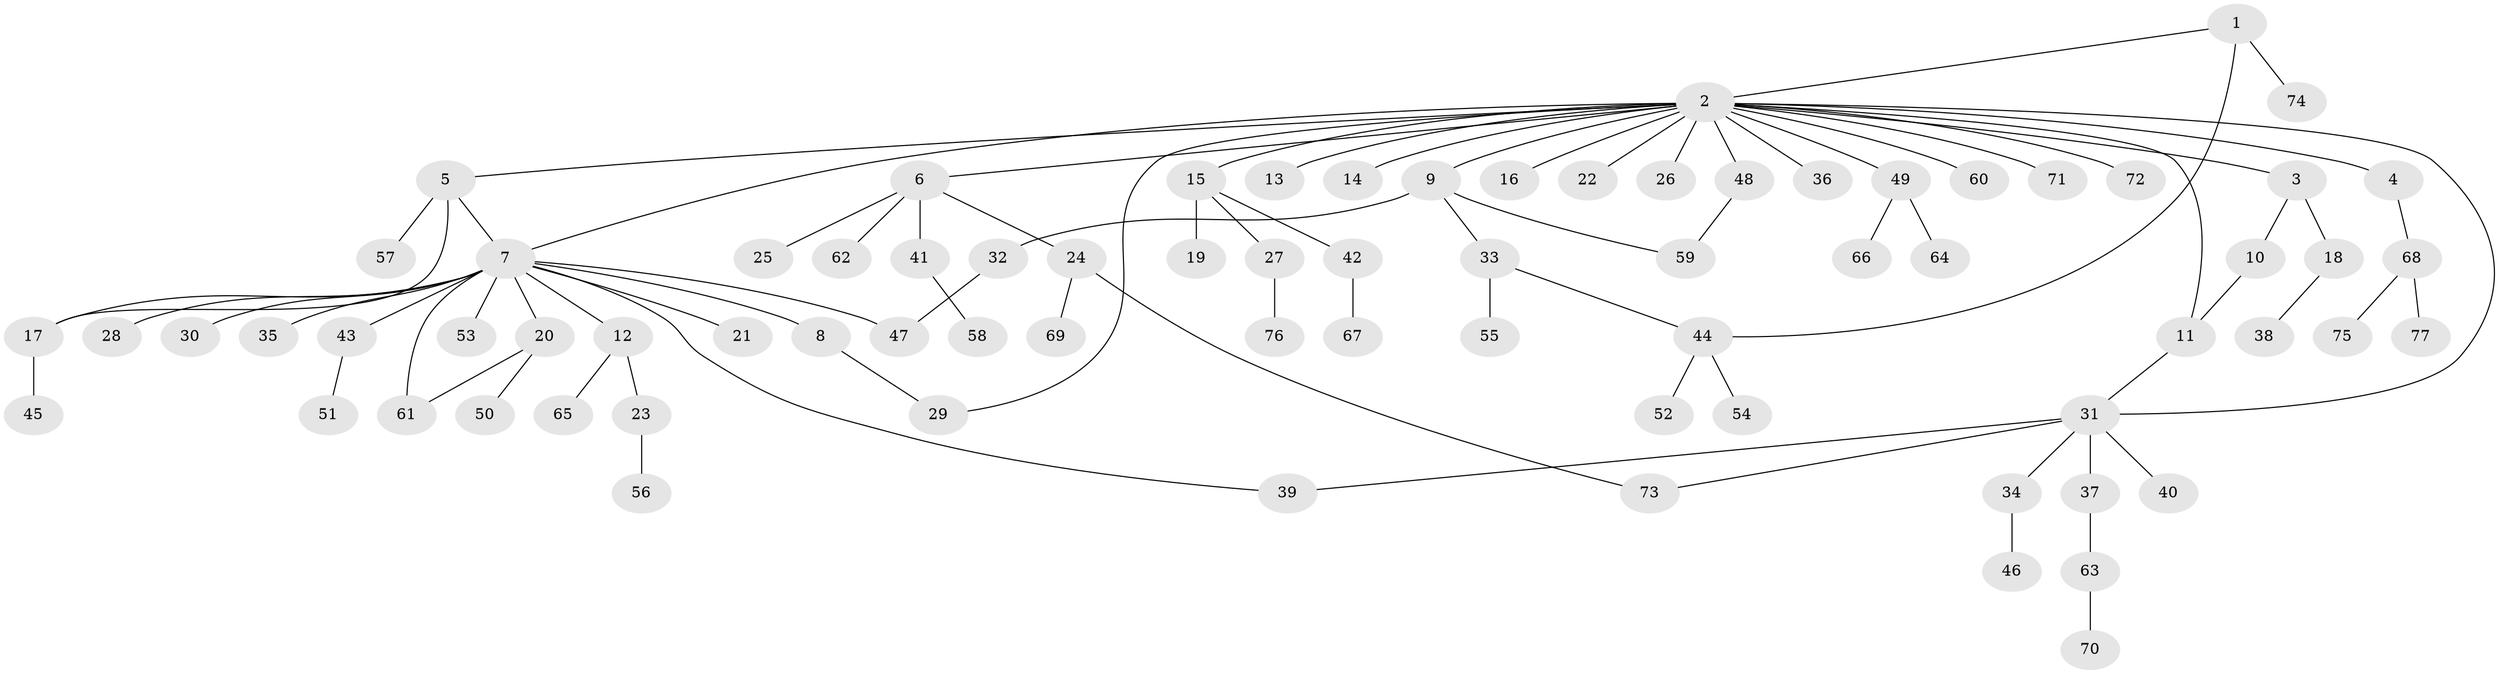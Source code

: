 // Generated by graph-tools (version 1.1) at 2025/14/03/09/25 04:14:33]
// undirected, 77 vertices, 87 edges
graph export_dot {
graph [start="1"]
  node [color=gray90,style=filled];
  1;
  2;
  3;
  4;
  5;
  6;
  7;
  8;
  9;
  10;
  11;
  12;
  13;
  14;
  15;
  16;
  17;
  18;
  19;
  20;
  21;
  22;
  23;
  24;
  25;
  26;
  27;
  28;
  29;
  30;
  31;
  32;
  33;
  34;
  35;
  36;
  37;
  38;
  39;
  40;
  41;
  42;
  43;
  44;
  45;
  46;
  47;
  48;
  49;
  50;
  51;
  52;
  53;
  54;
  55;
  56;
  57;
  58;
  59;
  60;
  61;
  62;
  63;
  64;
  65;
  66;
  67;
  68;
  69;
  70;
  71;
  72;
  73;
  74;
  75;
  76;
  77;
  1 -- 2;
  1 -- 44;
  1 -- 74;
  2 -- 3;
  2 -- 4;
  2 -- 5;
  2 -- 6;
  2 -- 7;
  2 -- 9;
  2 -- 11;
  2 -- 13;
  2 -- 14;
  2 -- 15;
  2 -- 16;
  2 -- 22;
  2 -- 26;
  2 -- 29;
  2 -- 31;
  2 -- 36;
  2 -- 48;
  2 -- 49;
  2 -- 60;
  2 -- 71;
  2 -- 72;
  3 -- 10;
  3 -- 18;
  4 -- 68;
  5 -- 7;
  5 -- 17;
  5 -- 57;
  6 -- 24;
  6 -- 25;
  6 -- 41;
  6 -- 62;
  7 -- 8;
  7 -- 12;
  7 -- 17;
  7 -- 20;
  7 -- 21;
  7 -- 28;
  7 -- 30;
  7 -- 35;
  7 -- 39;
  7 -- 43;
  7 -- 47;
  7 -- 53;
  7 -- 61;
  8 -- 29;
  9 -- 32;
  9 -- 33;
  9 -- 59;
  10 -- 11;
  11 -- 31;
  12 -- 23;
  12 -- 65;
  15 -- 19;
  15 -- 27;
  15 -- 42;
  17 -- 45;
  18 -- 38;
  20 -- 50;
  20 -- 61;
  23 -- 56;
  24 -- 69;
  24 -- 73;
  27 -- 76;
  31 -- 34;
  31 -- 37;
  31 -- 39;
  31 -- 40;
  31 -- 73;
  32 -- 47;
  33 -- 44;
  33 -- 55;
  34 -- 46;
  37 -- 63;
  41 -- 58;
  42 -- 67;
  43 -- 51;
  44 -- 52;
  44 -- 54;
  48 -- 59;
  49 -- 64;
  49 -- 66;
  63 -- 70;
  68 -- 75;
  68 -- 77;
}
